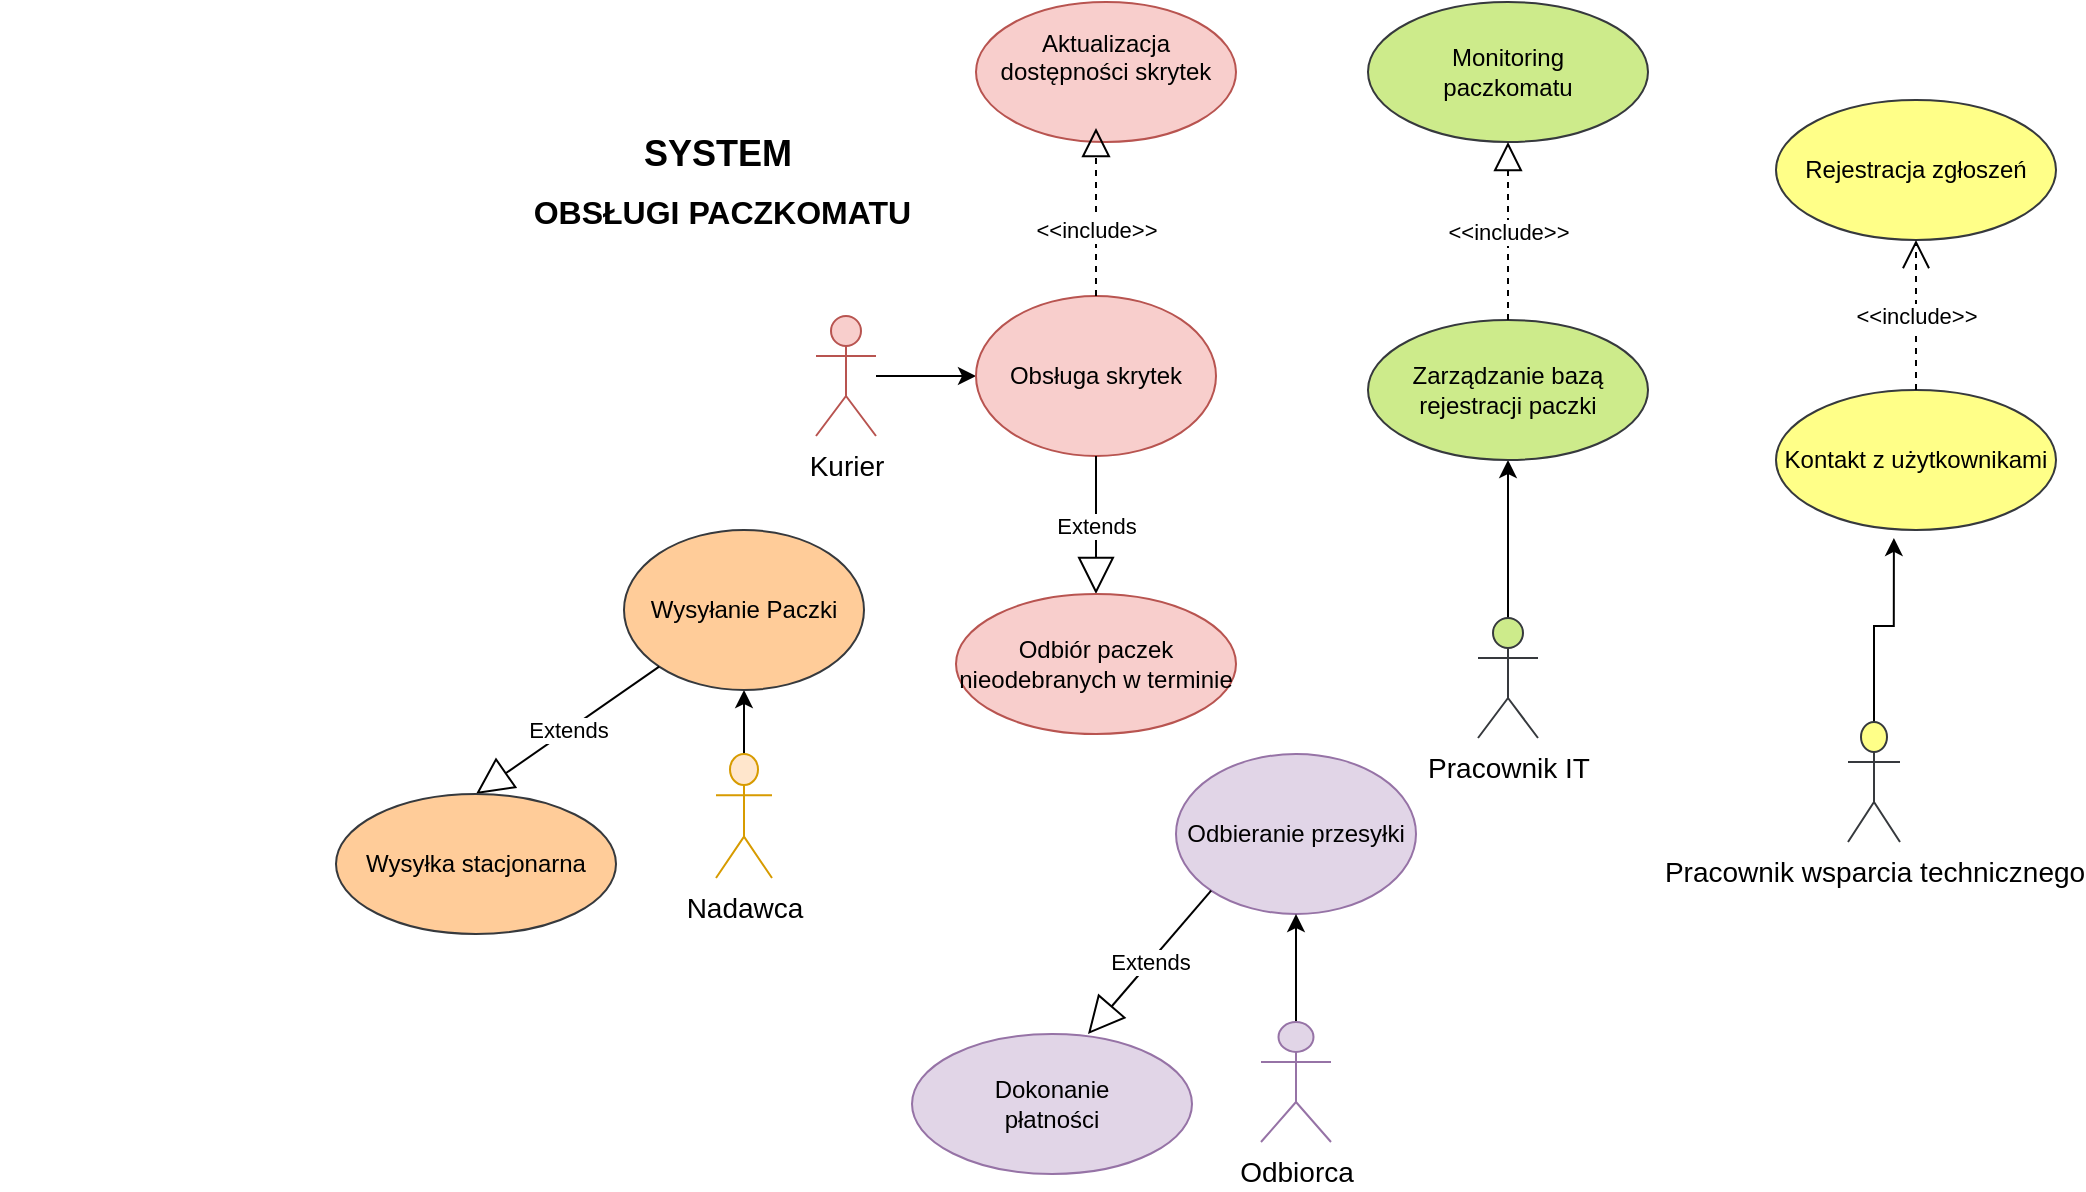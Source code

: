 <mxfile version="13.8.8" type="github">
  <diagram id="58SHCXz_HKoh9nA5pj4z" name="Page-1">
    <mxGraphModel dx="1157" dy="601" grid="1" gridSize="12" guides="1" tooltips="1" connect="1" arrows="1" fold="1" page="1" pageScale="1" pageWidth="827" pageHeight="1169" math="0" shadow="0">
      <root>
        <mxCell id="0" />
        <mxCell id="1" parent="0" />
        <mxCell id="5OjCYuiTfhgHSocP4vHS-34" style="edgeStyle=orthogonalEdgeStyle;rounded=0;orthogonalLoop=1;jettySize=auto;html=1;" parent="1" source="As6QNmNAlsdrrVxkSO4y-26" target="As6QNmNAlsdrrVxkSO4y-35" edge="1">
          <mxGeometry relative="1" as="geometry" />
        </mxCell>
        <mxCell id="As6QNmNAlsdrrVxkSO4y-26" value="&lt;font style=&quot;font-size: 14px&quot;&gt;Nadawca&lt;/font&gt;" style="shape=umlActor;verticalLabelPosition=bottom;verticalAlign=top;html=1;outlineConnect=0;fillColor=#ffe6cc;strokeColor=#d79b00;" parent="1" vertex="1">
          <mxGeometry x="922" y="520" width="28" height="62" as="geometry" />
        </mxCell>
        <mxCell id="5OjCYuiTfhgHSocP4vHS-38" style="edgeStyle=orthogonalEdgeStyle;rounded=0;orthogonalLoop=1;jettySize=auto;html=1;entryX=0;entryY=0.5;entryDx=0;entryDy=0;" parent="1" source="As6QNmNAlsdrrVxkSO4y-30" target="As6QNmNAlsdrrVxkSO4y-36" edge="1">
          <mxGeometry relative="1" as="geometry" />
        </mxCell>
        <mxCell id="As6QNmNAlsdrrVxkSO4y-30" value="&lt;font style=&quot;font-size: 14px&quot;&gt;Kurier&lt;/font&gt;" style="shape=umlActor;verticalLabelPosition=bottom;verticalAlign=top;html=1;outlineConnect=0;fillColor=#f8cecc;strokeColor=#b85450;" parent="1" vertex="1">
          <mxGeometry x="972" y="301" width="30" height="60" as="geometry" />
        </mxCell>
        <mxCell id="As6QNmNAlsdrrVxkSO4y-35" value="Wysyłanie Paczki" style="ellipse;whiteSpace=wrap;html=1;fillColor=#ffcc99;strokeColor=#36393d;" parent="1" vertex="1">
          <mxGeometry x="876" y="408" width="120" height="80" as="geometry" />
        </mxCell>
        <mxCell id="As6QNmNAlsdrrVxkSO4y-36" value="Obsługa skrytek" style="ellipse;whiteSpace=wrap;html=1;strokeWidth=1;fontSize=12;fillColor=#f8cecc;strokeColor=#b85450;" parent="1" vertex="1">
          <mxGeometry x="1052" y="291" width="120" height="80" as="geometry" />
        </mxCell>
        <mxCell id="5OjCYuiTfhgHSocP4vHS-31" value="&lt;div&gt;Aktualizacja dostępności skrytek&lt;/div&gt;&lt;div&gt;&lt;br&gt;&lt;/div&gt;" style="ellipse;whiteSpace=wrap;html=1;fillColor=#f8cecc;strokeColor=#b85450;" parent="1" vertex="1">
          <mxGeometry x="1052" y="144" width="130" height="70" as="geometry" />
        </mxCell>
        <mxCell id="5OjCYuiTfhgHSocP4vHS-40" value="" style="endArrow=block;dashed=1;endFill=0;endSize=12;html=1;exitX=0.5;exitY=0;exitDx=0;exitDy=0;entryX=0.5;entryY=1;entryDx=0;entryDy=0;" parent="1" source="As6QNmNAlsdrrVxkSO4y-36" edge="1">
          <mxGeometry width="160" relative="1" as="geometry">
            <mxPoint x="1135" y="269" as="sourcePoint" />
            <mxPoint x="1112" y="207" as="targetPoint" />
          </mxGeometry>
        </mxCell>
        <mxCell id="uR8JxTdiuK0CYo74aFdn-20" value="&amp;lt;&amp;lt;include&amp;gt;&amp;gt;" style="edgeLabel;html=1;align=center;verticalAlign=middle;resizable=0;points=[];" parent="5OjCYuiTfhgHSocP4vHS-40" vertex="1" connectable="0">
          <mxGeometry x="-0.214" relative="1" as="geometry">
            <mxPoint as="offset" />
          </mxGeometry>
        </mxCell>
        <mxCell id="5OjCYuiTfhgHSocP4vHS-46" value="Extends" style="endArrow=block;endSize=16;endFill=0;html=1;exitX=0.5;exitY=1;exitDx=0;exitDy=0;entryX=0.5;entryY=0;entryDx=0;entryDy=0;" parent="1" source="As6QNmNAlsdrrVxkSO4y-36" target="5OjCYuiTfhgHSocP4vHS-47" edge="1">
          <mxGeometry width="160" relative="1" as="geometry">
            <mxPoint x="1215.5" y="378" as="sourcePoint" />
            <mxPoint x="1215.5" y="428" as="targetPoint" />
          </mxGeometry>
        </mxCell>
        <mxCell id="5OjCYuiTfhgHSocP4vHS-47" value="&lt;div&gt;Odbiór paczek&lt;/div&gt;&lt;div&gt;nieodebranych w terminie&lt;br&gt;&lt;/div&gt;" style="ellipse;whiteSpace=wrap;html=1;fillColor=#f8cecc;strokeColor=#b85450;" parent="1" vertex="1">
          <mxGeometry x="1042" y="440" width="140" height="70" as="geometry" />
        </mxCell>
        <mxCell id="3dRoJbrHCP2Hq8l5bW-M-5" value="Odbieranie przesyłki" style="ellipse;whiteSpace=wrap;html=1;fillColor=#e1d5e7;strokeColor=#9673a6;" parent="1" vertex="1">
          <mxGeometry x="1152" y="520" width="120" height="80" as="geometry" />
        </mxCell>
        <mxCell id="3dRoJbrHCP2Hq8l5bW-M-19" value="&lt;div&gt;&lt;b&gt;&lt;font style=&quot;font-size: 12px&quot;&gt;&lt;font style=&quot;font-size: 51px&quot;&gt;&lt;font style=&quot;font-size: 18px&quot;&gt;SYSTEM&lt;/font&gt;&lt;br&gt;&lt;/font&gt;&lt;/font&gt;&lt;/b&gt;&lt;/div&gt;&lt;b&gt;&lt;font size=&quot;3&quot;&gt;&amp;nbsp;OBSŁUGI PACZKOMATU&lt;/font&gt;&lt;/b&gt;" style="text;html=1;strokeColor=none;fillColor=none;align=center;verticalAlign=middle;whiteSpace=wrap;rounded=0;" parent="1" vertex="1">
          <mxGeometry x="564" y="185.5" width="718" height="64" as="geometry" />
        </mxCell>
        <mxCell id="uR8JxTdiuK0CYo74aFdn-18" style="edgeStyle=orthogonalEdgeStyle;rounded=0;orthogonalLoop=1;jettySize=auto;html=1;entryX=0.421;entryY=1.057;entryDx=0;entryDy=0;entryPerimeter=0;" parent="1" source="3dRoJbrHCP2Hq8l5bW-M-22" target="uR8JxTdiuK0CYo74aFdn-17" edge="1">
          <mxGeometry relative="1" as="geometry" />
        </mxCell>
        <mxCell id="3dRoJbrHCP2Hq8l5bW-M-22" value="&lt;font style=&quot;font-size: 14px&quot;&gt;Pracownik wsparcia technicznego&lt;/font&gt;" style="shape=umlActor;verticalLabelPosition=bottom;verticalAlign=top;html=1;outlineConnect=0;fillColor=#ffff88;strokeColor=#36393d;" parent="1" vertex="1">
          <mxGeometry x="1488" y="504" width="26" height="60" as="geometry" />
        </mxCell>
        <mxCell id="3dRoJbrHCP2Hq8l5bW-M-34" style="edgeStyle=orthogonalEdgeStyle;rounded=0;orthogonalLoop=1;jettySize=auto;html=1;entryX=0.5;entryY=1;entryDx=0;entryDy=0;" parent="1" source="3dRoJbrHCP2Hq8l5bW-M-29" target="3dRoJbrHCP2Hq8l5bW-M-30" edge="1">
          <mxGeometry relative="1" as="geometry">
            <mxPoint x="1246" y="464" as="sourcePoint" />
          </mxGeometry>
        </mxCell>
        <mxCell id="3dRoJbrHCP2Hq8l5bW-M-30" value="Zarządzanie bazą rejestracji paczki" style="ellipse;whiteSpace=wrap;html=1;fillColor=#cdeb8b;strokeColor=#36393d;" parent="1" vertex="1">
          <mxGeometry x="1248" y="303" width="140" height="70" as="geometry" />
        </mxCell>
        <mxCell id="3dRoJbrHCP2Hq8l5bW-M-29" value="&lt;font style=&quot;font-size: 14px&quot;&gt;Pracownik IT&lt;/font&gt;" style="shape=umlActor;verticalLabelPosition=bottom;verticalAlign=top;html=1;fillColor=#cdeb8b;strokeColor=#36393d;" parent="1" vertex="1">
          <mxGeometry x="1303" y="452" width="30" height="60" as="geometry" />
        </mxCell>
        <mxCell id="uR8JxTdiuK0CYo74aFdn-17" value="&lt;div&gt;Kontakt z użytkownikami&lt;/div&gt;" style="ellipse;whiteSpace=wrap;html=1;fillColor=#ffff88;strokeColor=#36393d;" parent="1" vertex="1">
          <mxGeometry x="1452" y="338" width="140" height="70" as="geometry" />
        </mxCell>
        <mxCell id="uR8JxTdiuK0CYo74aFdn-22" value="&lt;div&gt;Monitoring &lt;br&gt;&lt;/div&gt;&lt;div&gt;paczkomatu&lt;br&gt;&lt;/div&gt;" style="ellipse;whiteSpace=wrap;html=1;fillColor=#cdeb8b;strokeColor=#36393d;" parent="1" vertex="1">
          <mxGeometry x="1248" y="144" width="140" height="70" as="geometry" />
        </mxCell>
        <mxCell id="uR8JxTdiuK0CYo74aFdn-58" style="edgeStyle=orthogonalEdgeStyle;rounded=0;orthogonalLoop=1;jettySize=auto;html=1;" parent="1" source="uR8JxTdiuK0CYo74aFdn-24" target="3dRoJbrHCP2Hq8l5bW-M-5" edge="1">
          <mxGeometry relative="1" as="geometry" />
        </mxCell>
        <mxCell id="uR8JxTdiuK0CYo74aFdn-24" value="&lt;font style=&quot;font-size: 14px&quot;&gt;Odbiorca&lt;/font&gt;" style="shape=umlActor;verticalLabelPosition=bottom;verticalAlign=top;html=1;outlineConnect=0;fillColor=#e1d5e7;strokeColor=#9673a6;" parent="1" vertex="1">
          <mxGeometry x="1194.5" y="654" width="35" height="60" as="geometry" />
        </mxCell>
        <mxCell id="uR8JxTdiuK0CYo74aFdn-47" value="&amp;lt;&amp;lt;include&amp;gt;&amp;gt;" style="endArrow=block;dashed=1;endFill=0;endSize=12;html=1;entryX=0.5;entryY=1;entryDx=0;entryDy=0;exitX=0.5;exitY=0;exitDx=0;exitDy=0;" parent="1" source="3dRoJbrHCP2Hq8l5bW-M-30" target="uR8JxTdiuK0CYo74aFdn-22" edge="1">
          <mxGeometry width="160" relative="1" as="geometry">
            <mxPoint x="1274" y="276" as="sourcePoint" />
            <mxPoint x="1434" y="276" as="targetPoint" />
          </mxGeometry>
        </mxCell>
        <mxCell id="uR8JxTdiuK0CYo74aFdn-50" value="Rejestracja zgłoszeń" style="ellipse;whiteSpace=wrap;html=1;fillColor=#ffff88;strokeColor=#36393d;" parent="1" vertex="1">
          <mxGeometry x="1452" y="193" width="140" height="70" as="geometry" />
        </mxCell>
        <mxCell id="uR8JxTdiuK0CYo74aFdn-53" value="&amp;lt;&amp;lt;include&amp;gt;&amp;gt;" style="endArrow=open;endSize=12;dashed=1;html=1;exitX=0.5;exitY=0;exitDx=0;exitDy=0;" parent="1" source="uR8JxTdiuK0CYo74aFdn-17" target="uR8JxTdiuK0CYo74aFdn-50" edge="1">
          <mxGeometry width="160" relative="1" as="geometry">
            <mxPoint x="1534" y="552.28" as="sourcePoint" />
            <mxPoint x="1574.221" y="479.997" as="targetPoint" />
          </mxGeometry>
        </mxCell>
        <mxCell id="uR8JxTdiuK0CYo74aFdn-56" value="Extends" style="endArrow=block;endSize=16;endFill=0;html=1;exitX=0;exitY=1;exitDx=0;exitDy=0;entryX=0.5;entryY=0;entryDx=0;entryDy=0;" parent="1" source="As6QNmNAlsdrrVxkSO4y-35" target="uR8JxTdiuK0CYo74aFdn-57" edge="1">
          <mxGeometry width="160" relative="1" as="geometry">
            <mxPoint x="852" y="468" as="sourcePoint" />
            <mxPoint x="792" y="552" as="targetPoint" />
          </mxGeometry>
        </mxCell>
        <mxCell id="uR8JxTdiuK0CYo74aFdn-57" value="Wysyłka stacjonarna" style="ellipse;whiteSpace=wrap;html=1;fillColor=#ffcc99;strokeColor=#36393d;" parent="1" vertex="1">
          <mxGeometry x="732" y="540" width="140" height="70" as="geometry" />
        </mxCell>
        <mxCell id="uR8JxTdiuK0CYo74aFdn-64" value="Extends" style="endArrow=block;endSize=16;endFill=0;html=1;exitX=0;exitY=1;exitDx=0;exitDy=0;" parent="1" source="3dRoJbrHCP2Hq8l5bW-M-5" edge="1">
          <mxGeometry width="160" relative="1" as="geometry">
            <mxPoint x="948" y="708" as="sourcePoint" />
            <mxPoint x="1108" y="660" as="targetPoint" />
          </mxGeometry>
        </mxCell>
        <mxCell id="uR8JxTdiuK0CYo74aFdn-65" value="&lt;div&gt;Dokonanie &lt;br&gt;&lt;/div&gt;&lt;div&gt;płatności&lt;br&gt;&lt;/div&gt;" style="ellipse;whiteSpace=wrap;html=1;fillColor=#e1d5e7;strokeColor=#9673a6;" parent="1" vertex="1">
          <mxGeometry x="1020" y="660" width="140" height="70" as="geometry" />
        </mxCell>
      </root>
    </mxGraphModel>
  </diagram>
</mxfile>
